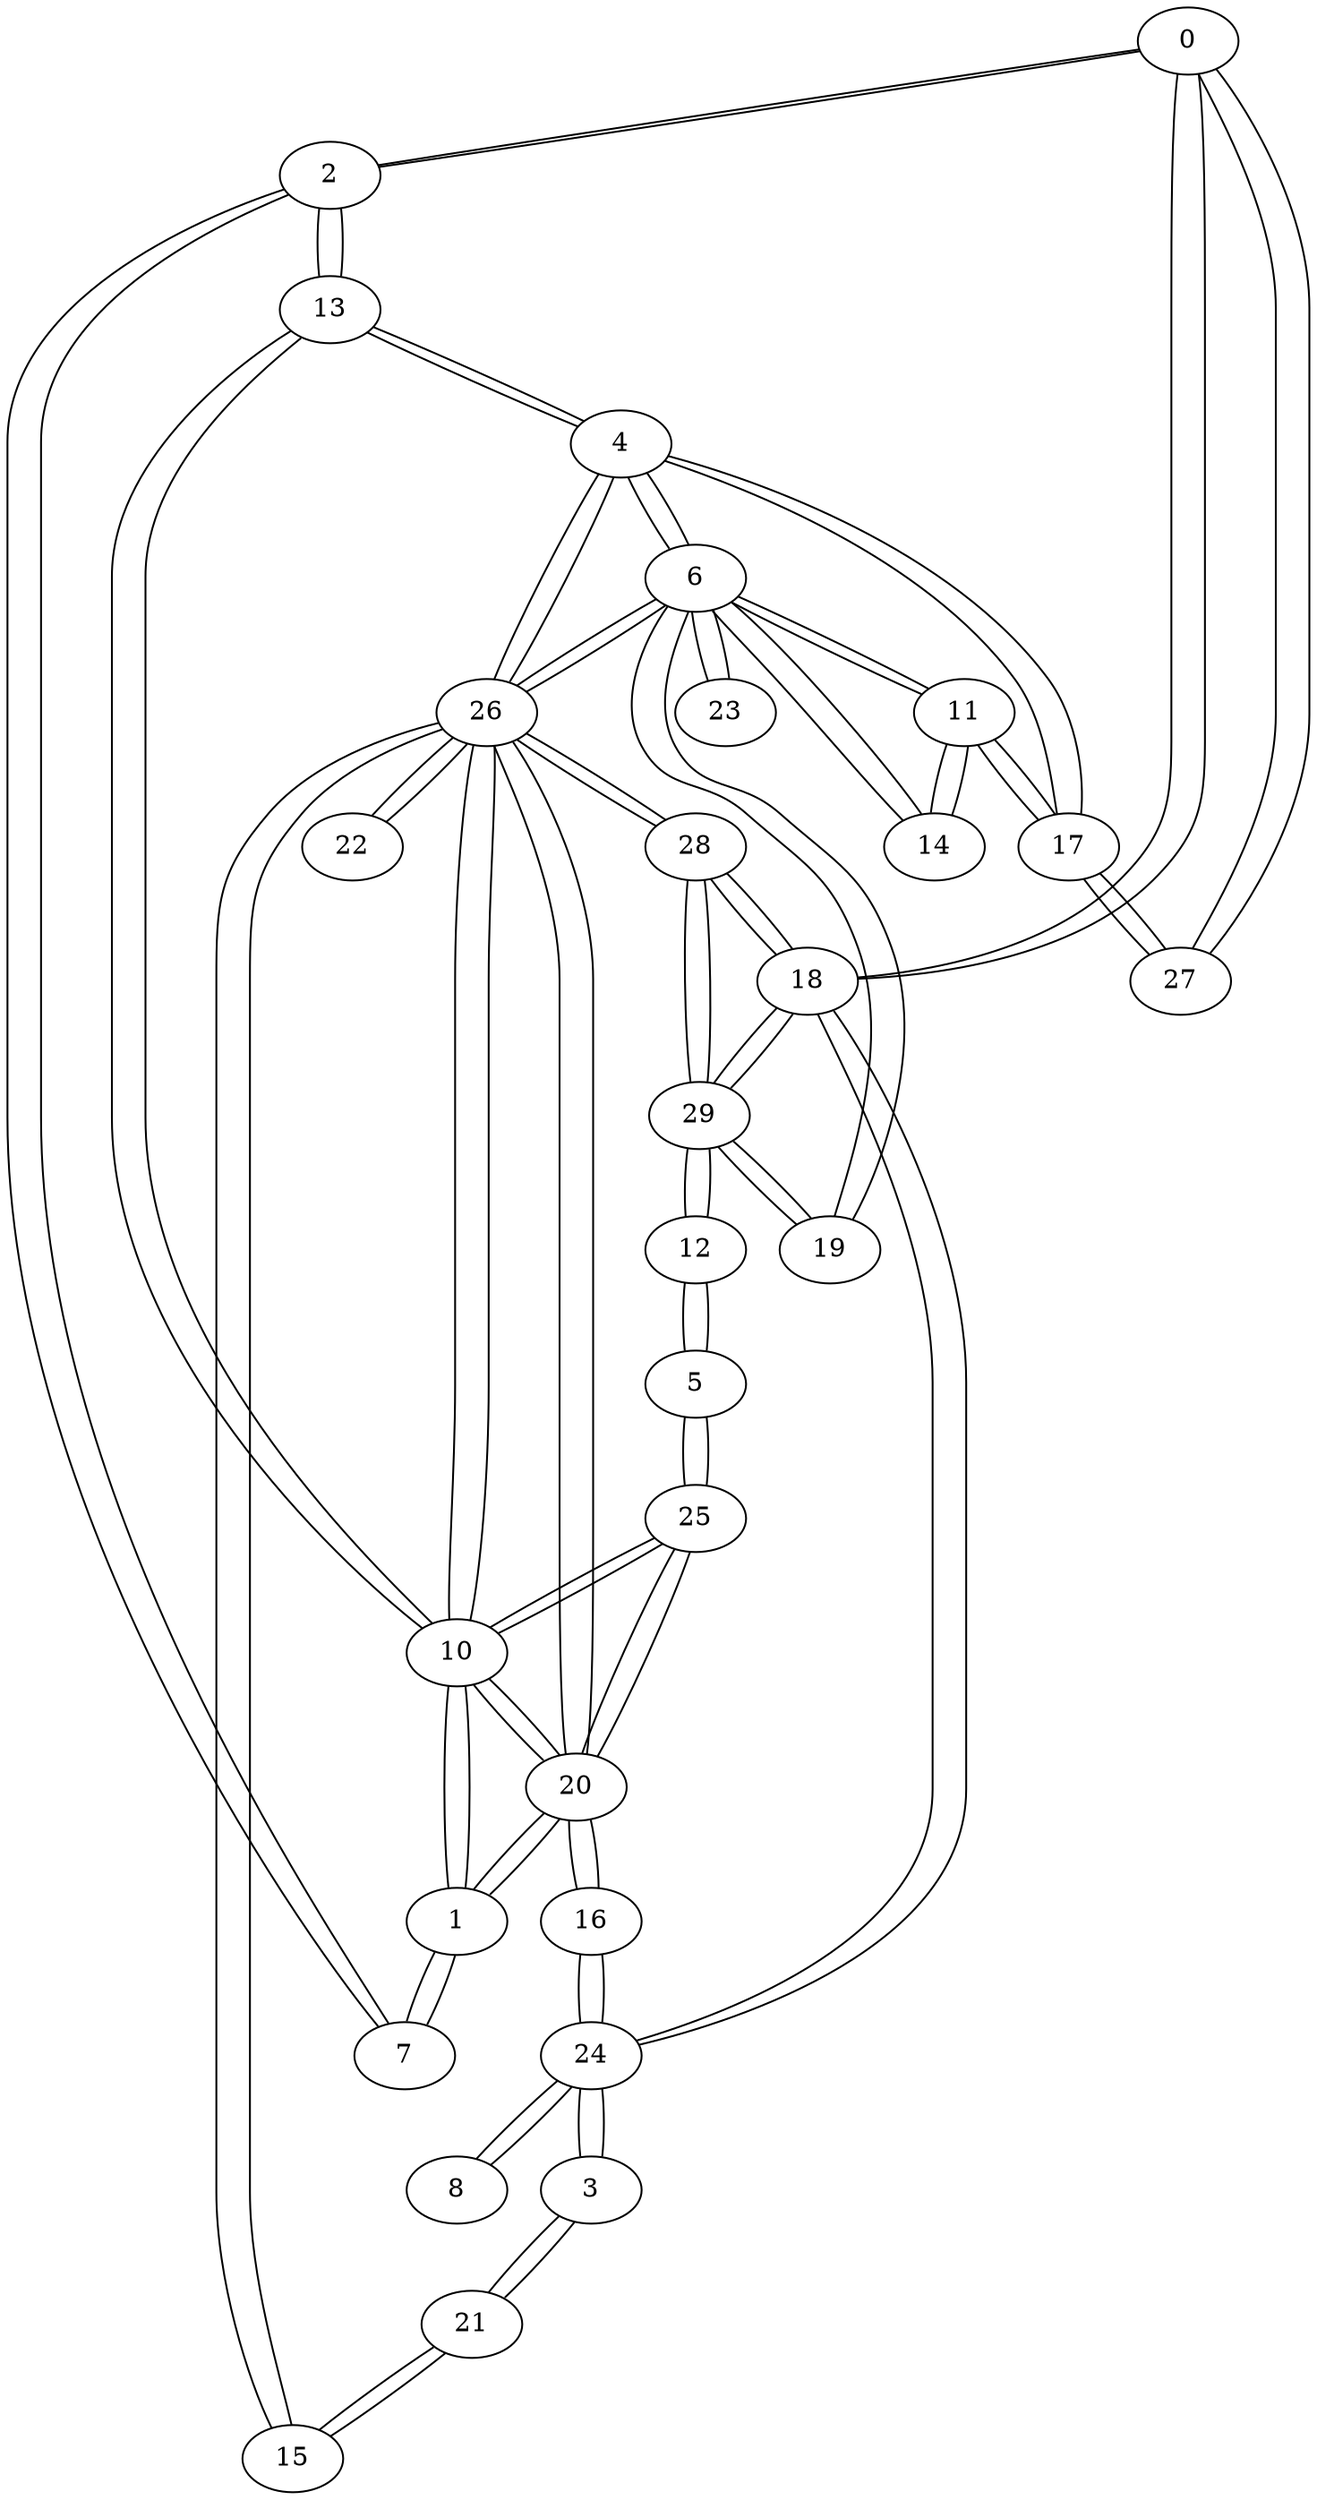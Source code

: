 graph {
  0 -- 2;
  0 -- 18;
  0 -- 27;
  2 -- 0;
  2 -- 7;
  2 -- 13;
  18 -- 0;
  18 -- 24;
  18 -- 28;
  18 -- 29;
  27 -- 0;
  27 -- 17;
  1 -- 7;
  1 -- 10;
  1 -- 20;
  7 -- 1;
  7 -- 2;
  10 -- 1;
  10 -- 13;
  10 -- 20;
  10 -- 25;
  10 -- 26;
  20 -- 1;
  20 -- 10;
  20 -- 16;
  20 -- 25;
  20 -- 26;
  13 -- 2;
  13 -- 4;
  13 -- 10;
  3 -- 21;
  3 -- 24;
  21 -- 3;
  21 -- 15;
  24 -- 3;
  24 -- 8;
  24 -- 16;
  24 -- 18;
  4 -- 6;
  4 -- 13;
  4 -- 17;
  4 -- 26;
  6 -- 4;
  6 -- 11;
  6 -- 14;
  6 -- 19;
  6 -- 23;
  6 -- 26;
  17 -- 4;
  17 -- 11;
  17 -- 27;
  26 -- 4;
  26 -- 6;
  26 -- 10;
  26 -- 15;
  26 -- 20;
  26 -- 22;
  26 -- 28;
  5 -- 12;
  5 -- 25;
  12 -- 5;
  12 -- 29;
  25 -- 5;
  25 -- 10;
  25 -- 20;
  11 -- 6;
  11 -- 14;
  11 -- 17;
  14 -- 6;
  14 -- 11;
  19 -- 6;
  19 -- 29;
  23 -- 6;
  8 -- 24;
  29 -- 12;
  29 -- 18;
  29 -- 19;
  29 -- 28;
  15 -- 21;
  15 -- 26;
  16 -- 20;
  16 -- 24;
  28 -- 18;
  28 -- 26;
  28 -- 29;
  22 -- 26;
}